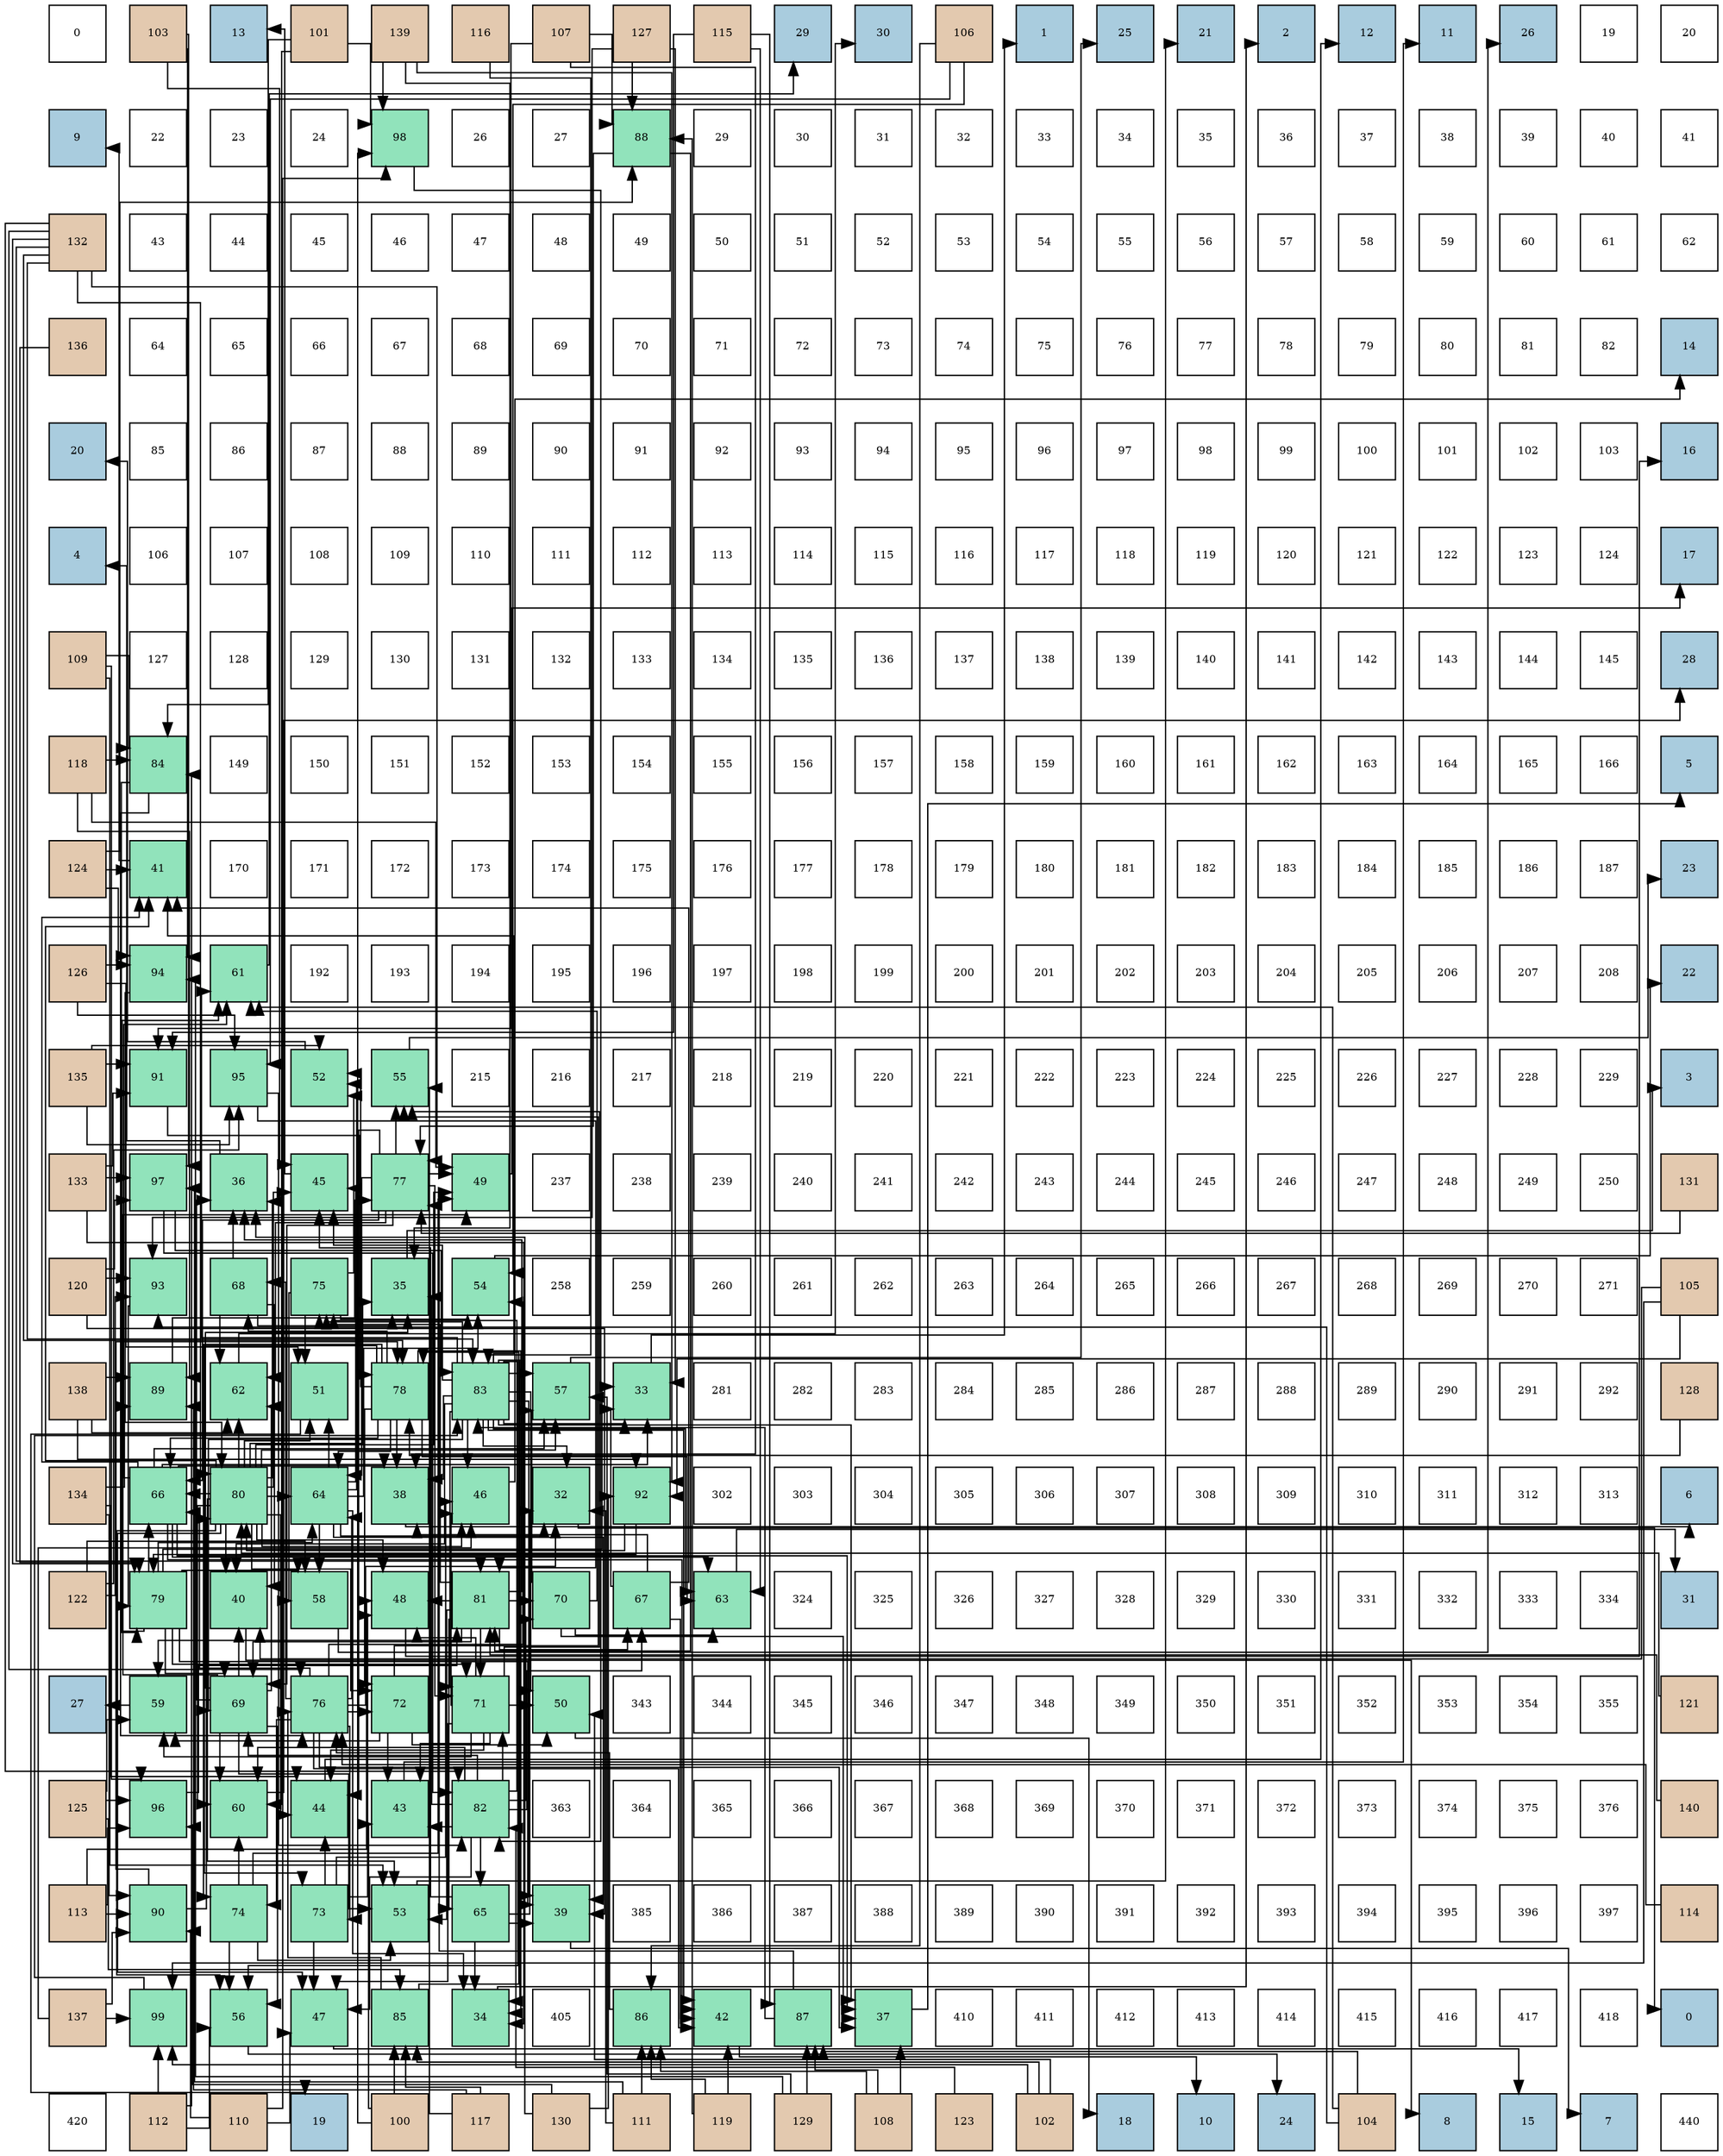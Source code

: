 digraph layout{
 rankdir=TB;
 splines=ortho;
 node [style=filled shape=square fixedsize=true width=0.6];
0[label="0", fontsize=8, fillcolor="#ffffff"];
1[label="103", fontsize=8, fillcolor="#e3c9af"];
2[label="13", fontsize=8, fillcolor="#a9ccde"];
3[label="101", fontsize=8, fillcolor="#e3c9af"];
4[label="139", fontsize=8, fillcolor="#e3c9af"];
5[label="116", fontsize=8, fillcolor="#e3c9af"];
6[label="107", fontsize=8, fillcolor="#e3c9af"];
7[label="127", fontsize=8, fillcolor="#e3c9af"];
8[label="115", fontsize=8, fillcolor="#e3c9af"];
9[label="29", fontsize=8, fillcolor="#a9ccde"];
10[label="30", fontsize=8, fillcolor="#a9ccde"];
11[label="106", fontsize=8, fillcolor="#e3c9af"];
12[label="1", fontsize=8, fillcolor="#a9ccde"];
13[label="25", fontsize=8, fillcolor="#a9ccde"];
14[label="21", fontsize=8, fillcolor="#a9ccde"];
15[label="2", fontsize=8, fillcolor="#a9ccde"];
16[label="12", fontsize=8, fillcolor="#a9ccde"];
17[label="11", fontsize=8, fillcolor="#a9ccde"];
18[label="26", fontsize=8, fillcolor="#a9ccde"];
19[label="19", fontsize=8, fillcolor="#ffffff"];
20[label="20", fontsize=8, fillcolor="#ffffff"];
21[label="9", fontsize=8, fillcolor="#a9ccde"];
22[label="22", fontsize=8, fillcolor="#ffffff"];
23[label="23", fontsize=8, fillcolor="#ffffff"];
24[label="24", fontsize=8, fillcolor="#ffffff"];
25[label="98", fontsize=8, fillcolor="#91e3bb"];
26[label="26", fontsize=8, fillcolor="#ffffff"];
27[label="27", fontsize=8, fillcolor="#ffffff"];
28[label="88", fontsize=8, fillcolor="#91e3bb"];
29[label="29", fontsize=8, fillcolor="#ffffff"];
30[label="30", fontsize=8, fillcolor="#ffffff"];
31[label="31", fontsize=8, fillcolor="#ffffff"];
32[label="32", fontsize=8, fillcolor="#ffffff"];
33[label="33", fontsize=8, fillcolor="#ffffff"];
34[label="34", fontsize=8, fillcolor="#ffffff"];
35[label="35", fontsize=8, fillcolor="#ffffff"];
36[label="36", fontsize=8, fillcolor="#ffffff"];
37[label="37", fontsize=8, fillcolor="#ffffff"];
38[label="38", fontsize=8, fillcolor="#ffffff"];
39[label="39", fontsize=8, fillcolor="#ffffff"];
40[label="40", fontsize=8, fillcolor="#ffffff"];
41[label="41", fontsize=8, fillcolor="#ffffff"];
42[label="132", fontsize=8, fillcolor="#e3c9af"];
43[label="43", fontsize=8, fillcolor="#ffffff"];
44[label="44", fontsize=8, fillcolor="#ffffff"];
45[label="45", fontsize=8, fillcolor="#ffffff"];
46[label="46", fontsize=8, fillcolor="#ffffff"];
47[label="47", fontsize=8, fillcolor="#ffffff"];
48[label="48", fontsize=8, fillcolor="#ffffff"];
49[label="49", fontsize=8, fillcolor="#ffffff"];
50[label="50", fontsize=8, fillcolor="#ffffff"];
51[label="51", fontsize=8, fillcolor="#ffffff"];
52[label="52", fontsize=8, fillcolor="#ffffff"];
53[label="53", fontsize=8, fillcolor="#ffffff"];
54[label="54", fontsize=8, fillcolor="#ffffff"];
55[label="55", fontsize=8, fillcolor="#ffffff"];
56[label="56", fontsize=8, fillcolor="#ffffff"];
57[label="57", fontsize=8, fillcolor="#ffffff"];
58[label="58", fontsize=8, fillcolor="#ffffff"];
59[label="59", fontsize=8, fillcolor="#ffffff"];
60[label="60", fontsize=8, fillcolor="#ffffff"];
61[label="61", fontsize=8, fillcolor="#ffffff"];
62[label="62", fontsize=8, fillcolor="#ffffff"];
63[label="136", fontsize=8, fillcolor="#e3c9af"];
64[label="64", fontsize=8, fillcolor="#ffffff"];
65[label="65", fontsize=8, fillcolor="#ffffff"];
66[label="66", fontsize=8, fillcolor="#ffffff"];
67[label="67", fontsize=8, fillcolor="#ffffff"];
68[label="68", fontsize=8, fillcolor="#ffffff"];
69[label="69", fontsize=8, fillcolor="#ffffff"];
70[label="70", fontsize=8, fillcolor="#ffffff"];
71[label="71", fontsize=8, fillcolor="#ffffff"];
72[label="72", fontsize=8, fillcolor="#ffffff"];
73[label="73", fontsize=8, fillcolor="#ffffff"];
74[label="74", fontsize=8, fillcolor="#ffffff"];
75[label="75", fontsize=8, fillcolor="#ffffff"];
76[label="76", fontsize=8, fillcolor="#ffffff"];
77[label="77", fontsize=8, fillcolor="#ffffff"];
78[label="78", fontsize=8, fillcolor="#ffffff"];
79[label="79", fontsize=8, fillcolor="#ffffff"];
80[label="80", fontsize=8, fillcolor="#ffffff"];
81[label="81", fontsize=8, fillcolor="#ffffff"];
82[label="82", fontsize=8, fillcolor="#ffffff"];
83[label="14", fontsize=8, fillcolor="#a9ccde"];
84[label="20", fontsize=8, fillcolor="#a9ccde"];
85[label="85", fontsize=8, fillcolor="#ffffff"];
86[label="86", fontsize=8, fillcolor="#ffffff"];
87[label="87", fontsize=8, fillcolor="#ffffff"];
88[label="88", fontsize=8, fillcolor="#ffffff"];
89[label="89", fontsize=8, fillcolor="#ffffff"];
90[label="90", fontsize=8, fillcolor="#ffffff"];
91[label="91", fontsize=8, fillcolor="#ffffff"];
92[label="92", fontsize=8, fillcolor="#ffffff"];
93[label="93", fontsize=8, fillcolor="#ffffff"];
94[label="94", fontsize=8, fillcolor="#ffffff"];
95[label="95", fontsize=8, fillcolor="#ffffff"];
96[label="96", fontsize=8, fillcolor="#ffffff"];
97[label="97", fontsize=8, fillcolor="#ffffff"];
98[label="98", fontsize=8, fillcolor="#ffffff"];
99[label="99", fontsize=8, fillcolor="#ffffff"];
100[label="100", fontsize=8, fillcolor="#ffffff"];
101[label="101", fontsize=8, fillcolor="#ffffff"];
102[label="102", fontsize=8, fillcolor="#ffffff"];
103[label="103", fontsize=8, fillcolor="#ffffff"];
104[label="16", fontsize=8, fillcolor="#a9ccde"];
105[label="4", fontsize=8, fillcolor="#a9ccde"];
106[label="106", fontsize=8, fillcolor="#ffffff"];
107[label="107", fontsize=8, fillcolor="#ffffff"];
108[label="108", fontsize=8, fillcolor="#ffffff"];
109[label="109", fontsize=8, fillcolor="#ffffff"];
110[label="110", fontsize=8, fillcolor="#ffffff"];
111[label="111", fontsize=8, fillcolor="#ffffff"];
112[label="112", fontsize=8, fillcolor="#ffffff"];
113[label="113", fontsize=8, fillcolor="#ffffff"];
114[label="114", fontsize=8, fillcolor="#ffffff"];
115[label="115", fontsize=8, fillcolor="#ffffff"];
116[label="116", fontsize=8, fillcolor="#ffffff"];
117[label="117", fontsize=8, fillcolor="#ffffff"];
118[label="118", fontsize=8, fillcolor="#ffffff"];
119[label="119", fontsize=8, fillcolor="#ffffff"];
120[label="120", fontsize=8, fillcolor="#ffffff"];
121[label="121", fontsize=8, fillcolor="#ffffff"];
122[label="122", fontsize=8, fillcolor="#ffffff"];
123[label="123", fontsize=8, fillcolor="#ffffff"];
124[label="124", fontsize=8, fillcolor="#ffffff"];
125[label="17", fontsize=8, fillcolor="#a9ccde"];
126[label="109", fontsize=8, fillcolor="#e3c9af"];
127[label="127", fontsize=8, fillcolor="#ffffff"];
128[label="128", fontsize=8, fillcolor="#ffffff"];
129[label="129", fontsize=8, fillcolor="#ffffff"];
130[label="130", fontsize=8, fillcolor="#ffffff"];
131[label="131", fontsize=8, fillcolor="#ffffff"];
132[label="132", fontsize=8, fillcolor="#ffffff"];
133[label="133", fontsize=8, fillcolor="#ffffff"];
134[label="134", fontsize=8, fillcolor="#ffffff"];
135[label="135", fontsize=8, fillcolor="#ffffff"];
136[label="136", fontsize=8, fillcolor="#ffffff"];
137[label="137", fontsize=8, fillcolor="#ffffff"];
138[label="138", fontsize=8, fillcolor="#ffffff"];
139[label="139", fontsize=8, fillcolor="#ffffff"];
140[label="140", fontsize=8, fillcolor="#ffffff"];
141[label="141", fontsize=8, fillcolor="#ffffff"];
142[label="142", fontsize=8, fillcolor="#ffffff"];
143[label="143", fontsize=8, fillcolor="#ffffff"];
144[label="144", fontsize=8, fillcolor="#ffffff"];
145[label="145", fontsize=8, fillcolor="#ffffff"];
146[label="28", fontsize=8, fillcolor="#a9ccde"];
147[label="118", fontsize=8, fillcolor="#e3c9af"];
148[label="84", fontsize=8, fillcolor="#91e3bb"];
149[label="149", fontsize=8, fillcolor="#ffffff"];
150[label="150", fontsize=8, fillcolor="#ffffff"];
151[label="151", fontsize=8, fillcolor="#ffffff"];
152[label="152", fontsize=8, fillcolor="#ffffff"];
153[label="153", fontsize=8, fillcolor="#ffffff"];
154[label="154", fontsize=8, fillcolor="#ffffff"];
155[label="155", fontsize=8, fillcolor="#ffffff"];
156[label="156", fontsize=8, fillcolor="#ffffff"];
157[label="157", fontsize=8, fillcolor="#ffffff"];
158[label="158", fontsize=8, fillcolor="#ffffff"];
159[label="159", fontsize=8, fillcolor="#ffffff"];
160[label="160", fontsize=8, fillcolor="#ffffff"];
161[label="161", fontsize=8, fillcolor="#ffffff"];
162[label="162", fontsize=8, fillcolor="#ffffff"];
163[label="163", fontsize=8, fillcolor="#ffffff"];
164[label="164", fontsize=8, fillcolor="#ffffff"];
165[label="165", fontsize=8, fillcolor="#ffffff"];
166[label="166", fontsize=8, fillcolor="#ffffff"];
167[label="5", fontsize=8, fillcolor="#a9ccde"];
168[label="124", fontsize=8, fillcolor="#e3c9af"];
169[label="41", fontsize=8, fillcolor="#91e3bb"];
170[label="170", fontsize=8, fillcolor="#ffffff"];
171[label="171", fontsize=8, fillcolor="#ffffff"];
172[label="172", fontsize=8, fillcolor="#ffffff"];
173[label="173", fontsize=8, fillcolor="#ffffff"];
174[label="174", fontsize=8, fillcolor="#ffffff"];
175[label="175", fontsize=8, fillcolor="#ffffff"];
176[label="176", fontsize=8, fillcolor="#ffffff"];
177[label="177", fontsize=8, fillcolor="#ffffff"];
178[label="178", fontsize=8, fillcolor="#ffffff"];
179[label="179", fontsize=8, fillcolor="#ffffff"];
180[label="180", fontsize=8, fillcolor="#ffffff"];
181[label="181", fontsize=8, fillcolor="#ffffff"];
182[label="182", fontsize=8, fillcolor="#ffffff"];
183[label="183", fontsize=8, fillcolor="#ffffff"];
184[label="184", fontsize=8, fillcolor="#ffffff"];
185[label="185", fontsize=8, fillcolor="#ffffff"];
186[label="186", fontsize=8, fillcolor="#ffffff"];
187[label="187", fontsize=8, fillcolor="#ffffff"];
188[label="23", fontsize=8, fillcolor="#a9ccde"];
189[label="126", fontsize=8, fillcolor="#e3c9af"];
190[label="94", fontsize=8, fillcolor="#91e3bb"];
191[label="61", fontsize=8, fillcolor="#91e3bb"];
192[label="192", fontsize=8, fillcolor="#ffffff"];
193[label="193", fontsize=8, fillcolor="#ffffff"];
194[label="194", fontsize=8, fillcolor="#ffffff"];
195[label="195", fontsize=8, fillcolor="#ffffff"];
196[label="196", fontsize=8, fillcolor="#ffffff"];
197[label="197", fontsize=8, fillcolor="#ffffff"];
198[label="198", fontsize=8, fillcolor="#ffffff"];
199[label="199", fontsize=8, fillcolor="#ffffff"];
200[label="200", fontsize=8, fillcolor="#ffffff"];
201[label="201", fontsize=8, fillcolor="#ffffff"];
202[label="202", fontsize=8, fillcolor="#ffffff"];
203[label="203", fontsize=8, fillcolor="#ffffff"];
204[label="204", fontsize=8, fillcolor="#ffffff"];
205[label="205", fontsize=8, fillcolor="#ffffff"];
206[label="206", fontsize=8, fillcolor="#ffffff"];
207[label="207", fontsize=8, fillcolor="#ffffff"];
208[label="208", fontsize=8, fillcolor="#ffffff"];
209[label="22", fontsize=8, fillcolor="#a9ccde"];
210[label="135", fontsize=8, fillcolor="#e3c9af"];
211[label="91", fontsize=8, fillcolor="#91e3bb"];
212[label="95", fontsize=8, fillcolor="#91e3bb"];
213[label="52", fontsize=8, fillcolor="#91e3bb"];
214[label="55", fontsize=8, fillcolor="#91e3bb"];
215[label="215", fontsize=8, fillcolor="#ffffff"];
216[label="216", fontsize=8, fillcolor="#ffffff"];
217[label="217", fontsize=8, fillcolor="#ffffff"];
218[label="218", fontsize=8, fillcolor="#ffffff"];
219[label="219", fontsize=8, fillcolor="#ffffff"];
220[label="220", fontsize=8, fillcolor="#ffffff"];
221[label="221", fontsize=8, fillcolor="#ffffff"];
222[label="222", fontsize=8, fillcolor="#ffffff"];
223[label="223", fontsize=8, fillcolor="#ffffff"];
224[label="224", fontsize=8, fillcolor="#ffffff"];
225[label="225", fontsize=8, fillcolor="#ffffff"];
226[label="226", fontsize=8, fillcolor="#ffffff"];
227[label="227", fontsize=8, fillcolor="#ffffff"];
228[label="228", fontsize=8, fillcolor="#ffffff"];
229[label="229", fontsize=8, fillcolor="#ffffff"];
230[label="3", fontsize=8, fillcolor="#a9ccde"];
231[label="133", fontsize=8, fillcolor="#e3c9af"];
232[label="97", fontsize=8, fillcolor="#91e3bb"];
233[label="36", fontsize=8, fillcolor="#91e3bb"];
234[label="45", fontsize=8, fillcolor="#91e3bb"];
235[label="77", fontsize=8, fillcolor="#91e3bb"];
236[label="49", fontsize=8, fillcolor="#91e3bb"];
237[label="237", fontsize=8, fillcolor="#ffffff"];
238[label="238", fontsize=8, fillcolor="#ffffff"];
239[label="239", fontsize=8, fillcolor="#ffffff"];
240[label="240", fontsize=8, fillcolor="#ffffff"];
241[label="241", fontsize=8, fillcolor="#ffffff"];
242[label="242", fontsize=8, fillcolor="#ffffff"];
243[label="243", fontsize=8, fillcolor="#ffffff"];
244[label="244", fontsize=8, fillcolor="#ffffff"];
245[label="245", fontsize=8, fillcolor="#ffffff"];
246[label="246", fontsize=8, fillcolor="#ffffff"];
247[label="247", fontsize=8, fillcolor="#ffffff"];
248[label="248", fontsize=8, fillcolor="#ffffff"];
249[label="249", fontsize=8, fillcolor="#ffffff"];
250[label="250", fontsize=8, fillcolor="#ffffff"];
251[label="131", fontsize=8, fillcolor="#e3c9af"];
252[label="120", fontsize=8, fillcolor="#e3c9af"];
253[label="93", fontsize=8, fillcolor="#91e3bb"];
254[label="68", fontsize=8, fillcolor="#91e3bb"];
255[label="75", fontsize=8, fillcolor="#91e3bb"];
256[label="35", fontsize=8, fillcolor="#91e3bb"];
257[label="54", fontsize=8, fillcolor="#91e3bb"];
258[label="258", fontsize=8, fillcolor="#ffffff"];
259[label="259", fontsize=8, fillcolor="#ffffff"];
260[label="260", fontsize=8, fillcolor="#ffffff"];
261[label="261", fontsize=8, fillcolor="#ffffff"];
262[label="262", fontsize=8, fillcolor="#ffffff"];
263[label="263", fontsize=8, fillcolor="#ffffff"];
264[label="264", fontsize=8, fillcolor="#ffffff"];
265[label="265", fontsize=8, fillcolor="#ffffff"];
266[label="266", fontsize=8, fillcolor="#ffffff"];
267[label="267", fontsize=8, fillcolor="#ffffff"];
268[label="268", fontsize=8, fillcolor="#ffffff"];
269[label="269", fontsize=8, fillcolor="#ffffff"];
270[label="270", fontsize=8, fillcolor="#ffffff"];
271[label="271", fontsize=8, fillcolor="#ffffff"];
272[label="105", fontsize=8, fillcolor="#e3c9af"];
273[label="138", fontsize=8, fillcolor="#e3c9af"];
274[label="89", fontsize=8, fillcolor="#91e3bb"];
275[label="62", fontsize=8, fillcolor="#91e3bb"];
276[label="51", fontsize=8, fillcolor="#91e3bb"];
277[label="78", fontsize=8, fillcolor="#91e3bb"];
278[label="83", fontsize=8, fillcolor="#91e3bb"];
279[label="57", fontsize=8, fillcolor="#91e3bb"];
280[label="33", fontsize=8, fillcolor="#91e3bb"];
281[label="281", fontsize=8, fillcolor="#ffffff"];
282[label="282", fontsize=8, fillcolor="#ffffff"];
283[label="283", fontsize=8, fillcolor="#ffffff"];
284[label="284", fontsize=8, fillcolor="#ffffff"];
285[label="285", fontsize=8, fillcolor="#ffffff"];
286[label="286", fontsize=8, fillcolor="#ffffff"];
287[label="287", fontsize=8, fillcolor="#ffffff"];
288[label="288", fontsize=8, fillcolor="#ffffff"];
289[label="289", fontsize=8, fillcolor="#ffffff"];
290[label="290", fontsize=8, fillcolor="#ffffff"];
291[label="291", fontsize=8, fillcolor="#ffffff"];
292[label="292", fontsize=8, fillcolor="#ffffff"];
293[label="128", fontsize=8, fillcolor="#e3c9af"];
294[label="134", fontsize=8, fillcolor="#e3c9af"];
295[label="66", fontsize=8, fillcolor="#91e3bb"];
296[label="80", fontsize=8, fillcolor="#91e3bb"];
297[label="64", fontsize=8, fillcolor="#91e3bb"];
298[label="38", fontsize=8, fillcolor="#91e3bb"];
299[label="46", fontsize=8, fillcolor="#91e3bb"];
300[label="32", fontsize=8, fillcolor="#91e3bb"];
301[label="92", fontsize=8, fillcolor="#91e3bb"];
302[label="302", fontsize=8, fillcolor="#ffffff"];
303[label="303", fontsize=8, fillcolor="#ffffff"];
304[label="304", fontsize=8, fillcolor="#ffffff"];
305[label="305", fontsize=8, fillcolor="#ffffff"];
306[label="306", fontsize=8, fillcolor="#ffffff"];
307[label="307", fontsize=8, fillcolor="#ffffff"];
308[label="308", fontsize=8, fillcolor="#ffffff"];
309[label="309", fontsize=8, fillcolor="#ffffff"];
310[label="310", fontsize=8, fillcolor="#ffffff"];
311[label="311", fontsize=8, fillcolor="#ffffff"];
312[label="312", fontsize=8, fillcolor="#ffffff"];
313[label="313", fontsize=8, fillcolor="#ffffff"];
314[label="6", fontsize=8, fillcolor="#a9ccde"];
315[label="122", fontsize=8, fillcolor="#e3c9af"];
316[label="79", fontsize=8, fillcolor="#91e3bb"];
317[label="40", fontsize=8, fillcolor="#91e3bb"];
318[label="58", fontsize=8, fillcolor="#91e3bb"];
319[label="48", fontsize=8, fillcolor="#91e3bb"];
320[label="81", fontsize=8, fillcolor="#91e3bb"];
321[label="70", fontsize=8, fillcolor="#91e3bb"];
322[label="67", fontsize=8, fillcolor="#91e3bb"];
323[label="63", fontsize=8, fillcolor="#91e3bb"];
324[label="324", fontsize=8, fillcolor="#ffffff"];
325[label="325", fontsize=8, fillcolor="#ffffff"];
326[label="326", fontsize=8, fillcolor="#ffffff"];
327[label="327", fontsize=8, fillcolor="#ffffff"];
328[label="328", fontsize=8, fillcolor="#ffffff"];
329[label="329", fontsize=8, fillcolor="#ffffff"];
330[label="330", fontsize=8, fillcolor="#ffffff"];
331[label="331", fontsize=8, fillcolor="#ffffff"];
332[label="332", fontsize=8, fillcolor="#ffffff"];
333[label="333", fontsize=8, fillcolor="#ffffff"];
334[label="334", fontsize=8, fillcolor="#ffffff"];
335[label="31", fontsize=8, fillcolor="#a9ccde"];
336[label="27", fontsize=8, fillcolor="#a9ccde"];
337[label="59", fontsize=8, fillcolor="#91e3bb"];
338[label="69", fontsize=8, fillcolor="#91e3bb"];
339[label="76", fontsize=8, fillcolor="#91e3bb"];
340[label="72", fontsize=8, fillcolor="#91e3bb"];
341[label="71", fontsize=8, fillcolor="#91e3bb"];
342[label="50", fontsize=8, fillcolor="#91e3bb"];
343[label="343", fontsize=8, fillcolor="#ffffff"];
344[label="344", fontsize=8, fillcolor="#ffffff"];
345[label="345", fontsize=8, fillcolor="#ffffff"];
346[label="346", fontsize=8, fillcolor="#ffffff"];
347[label="347", fontsize=8, fillcolor="#ffffff"];
348[label="348", fontsize=8, fillcolor="#ffffff"];
349[label="349", fontsize=8, fillcolor="#ffffff"];
350[label="350", fontsize=8, fillcolor="#ffffff"];
351[label="351", fontsize=8, fillcolor="#ffffff"];
352[label="352", fontsize=8, fillcolor="#ffffff"];
353[label="353", fontsize=8, fillcolor="#ffffff"];
354[label="354", fontsize=8, fillcolor="#ffffff"];
355[label="355", fontsize=8, fillcolor="#ffffff"];
356[label="121", fontsize=8, fillcolor="#e3c9af"];
357[label="125", fontsize=8, fillcolor="#e3c9af"];
358[label="96", fontsize=8, fillcolor="#91e3bb"];
359[label="60", fontsize=8, fillcolor="#91e3bb"];
360[label="44", fontsize=8, fillcolor="#91e3bb"];
361[label="43", fontsize=8, fillcolor="#91e3bb"];
362[label="82", fontsize=8, fillcolor="#91e3bb"];
363[label="363", fontsize=8, fillcolor="#ffffff"];
364[label="364", fontsize=8, fillcolor="#ffffff"];
365[label="365", fontsize=8, fillcolor="#ffffff"];
366[label="366", fontsize=8, fillcolor="#ffffff"];
367[label="367", fontsize=8, fillcolor="#ffffff"];
368[label="368", fontsize=8, fillcolor="#ffffff"];
369[label="369", fontsize=8, fillcolor="#ffffff"];
370[label="370", fontsize=8, fillcolor="#ffffff"];
371[label="371", fontsize=8, fillcolor="#ffffff"];
372[label="372", fontsize=8, fillcolor="#ffffff"];
373[label="373", fontsize=8, fillcolor="#ffffff"];
374[label="374", fontsize=8, fillcolor="#ffffff"];
375[label="375", fontsize=8, fillcolor="#ffffff"];
376[label="376", fontsize=8, fillcolor="#ffffff"];
377[label="140", fontsize=8, fillcolor="#e3c9af"];
378[label="113", fontsize=8, fillcolor="#e3c9af"];
379[label="90", fontsize=8, fillcolor="#91e3bb"];
380[label="74", fontsize=8, fillcolor="#91e3bb"];
381[label="73", fontsize=8, fillcolor="#91e3bb"];
382[label="53", fontsize=8, fillcolor="#91e3bb"];
383[label="65", fontsize=8, fillcolor="#91e3bb"];
384[label="39", fontsize=8, fillcolor="#91e3bb"];
385[label="385", fontsize=8, fillcolor="#ffffff"];
386[label="386", fontsize=8, fillcolor="#ffffff"];
387[label="387", fontsize=8, fillcolor="#ffffff"];
388[label="388", fontsize=8, fillcolor="#ffffff"];
389[label="389", fontsize=8, fillcolor="#ffffff"];
390[label="390", fontsize=8, fillcolor="#ffffff"];
391[label="391", fontsize=8, fillcolor="#ffffff"];
392[label="392", fontsize=8, fillcolor="#ffffff"];
393[label="393", fontsize=8, fillcolor="#ffffff"];
394[label="394", fontsize=8, fillcolor="#ffffff"];
395[label="395", fontsize=8, fillcolor="#ffffff"];
396[label="396", fontsize=8, fillcolor="#ffffff"];
397[label="397", fontsize=8, fillcolor="#ffffff"];
398[label="114", fontsize=8, fillcolor="#e3c9af"];
399[label="137", fontsize=8, fillcolor="#e3c9af"];
400[label="99", fontsize=8, fillcolor="#91e3bb"];
401[label="56", fontsize=8, fillcolor="#91e3bb"];
402[label="47", fontsize=8, fillcolor="#91e3bb"];
403[label="85", fontsize=8, fillcolor="#91e3bb"];
404[label="34", fontsize=8, fillcolor="#91e3bb"];
405[label="405", fontsize=8, fillcolor="#ffffff"];
406[label="86", fontsize=8, fillcolor="#91e3bb"];
407[label="42", fontsize=8, fillcolor="#91e3bb"];
408[label="87", fontsize=8, fillcolor="#91e3bb"];
409[label="37", fontsize=8, fillcolor="#91e3bb"];
410[label="410", fontsize=8, fillcolor="#ffffff"];
411[label="411", fontsize=8, fillcolor="#ffffff"];
412[label="412", fontsize=8, fillcolor="#ffffff"];
413[label="413", fontsize=8, fillcolor="#ffffff"];
414[label="414", fontsize=8, fillcolor="#ffffff"];
415[label="415", fontsize=8, fillcolor="#ffffff"];
416[label="416", fontsize=8, fillcolor="#ffffff"];
417[label="417", fontsize=8, fillcolor="#ffffff"];
418[label="418", fontsize=8, fillcolor="#ffffff"];
419[label="0", fontsize=8, fillcolor="#a9ccde"];
420[label="420", fontsize=8, fillcolor="#ffffff"];
421[label="112", fontsize=8, fillcolor="#e3c9af"];
422[label="110", fontsize=8, fillcolor="#e3c9af"];
423[label="19", fontsize=8, fillcolor="#a9ccde"];
424[label="100", fontsize=8, fillcolor="#e3c9af"];
425[label="117", fontsize=8, fillcolor="#e3c9af"];
426[label="130", fontsize=8, fillcolor="#e3c9af"];
427[label="111", fontsize=8, fillcolor="#e3c9af"];
428[label="119", fontsize=8, fillcolor="#e3c9af"];
429[label="129", fontsize=8, fillcolor="#e3c9af"];
430[label="108", fontsize=8, fillcolor="#e3c9af"];
431[label="123", fontsize=8, fillcolor="#e3c9af"];
432[label="102", fontsize=8, fillcolor="#e3c9af"];
433[label="18", fontsize=8, fillcolor="#a9ccde"];
434[label="10", fontsize=8, fillcolor="#a9ccde"];
435[label="24", fontsize=8, fillcolor="#a9ccde"];
436[label="104", fontsize=8, fillcolor="#e3c9af"];
437[label="8", fontsize=8, fillcolor="#a9ccde"];
438[label="15", fontsize=8, fillcolor="#a9ccde"];
439[label="7", fontsize=8, fillcolor="#a9ccde"];
440[label="440", fontsize=8, fillcolor="#ffffff"];
edge [constraint=false, style=vis];300 -> 419;
280 -> 12;
404 -> 15;
256 -> 230;
233 -> 105;
409 -> 167;
298 -> 314;
384 -> 439;
317 -> 437;
169 -> 21;
407 -> 434;
361 -> 17;
360 -> 16;
234 -> 2;
299 -> 83;
402 -> 438;
319 -> 104;
236 -> 125;
342 -> 433;
276 -> 423;
213 -> 84;
382 -> 14;
257 -> 209;
214 -> 188;
401 -> 435;
279 -> 13;
318 -> 18;
337 -> 336;
359 -> 146;
191 -> 9;
275 -> 10;
323 -> 335;
297 -> 300;
297 -> 404;
297 -> 384;
297 -> 234;
297 -> 276;
297 -> 213;
297 -> 257;
297 -> 318;
383 -> 300;
383 -> 404;
383 -> 384;
383 -> 234;
295 -> 280;
295 -> 409;
295 -> 298;
295 -> 169;
295 -> 407;
295 -> 279;
295 -> 191;
295 -> 323;
322 -> 280;
322 -> 298;
322 -> 169;
322 -> 407;
254 -> 256;
254 -> 233;
254 -> 317;
254 -> 275;
338 -> 256;
338 -> 233;
338 -> 317;
338 -> 236;
338 -> 382;
338 -> 401;
338 -> 359;
338 -> 275;
321 -> 409;
321 -> 279;
321 -> 191;
321 -> 323;
341 -> 361;
341 -> 360;
341 -> 299;
341 -> 402;
341 -> 319;
341 -> 342;
341 -> 214;
341 -> 337;
340 -> 361;
340 -> 342;
340 -> 214;
340 -> 337;
381 -> 360;
381 -> 299;
381 -> 402;
381 -> 319;
380 -> 236;
380 -> 382;
380 -> 401;
380 -> 359;
255 -> 276;
255 -> 213;
255 -> 257;
255 -> 318;
339 -> 300;
339 -> 409;
339 -> 407;
339 -> 257;
339 -> 297;
339 -> 295;
339 -> 254;
339 -> 340;
339 -> 381;
339 -> 380;
235 -> 360;
235 -> 236;
235 -> 214;
235 -> 275;
235 -> 297;
235 -> 295;
235 -> 338;
235 -> 341;
277 -> 404;
277 -> 298;
277 -> 213;
277 -> 323;
277 -> 297;
277 -> 295;
277 -> 254;
277 -> 340;
277 -> 381;
277 -> 380;
316 -> 280;
316 -> 384;
316 -> 318;
316 -> 191;
316 -> 297;
316 -> 295;
316 -> 338;
316 -> 341;
296 -> 256;
296 -> 233;
296 -> 317;
296 -> 169;
296 -> 360;
296 -> 234;
296 -> 299;
296 -> 402;
296 -> 319;
296 -> 236;
296 -> 276;
296 -> 382;
296 -> 401;
296 -> 279;
296 -> 359;
296 -> 275;
296 -> 297;
296 -> 295;
296 -> 340;
320 -> 233;
320 -> 319;
320 -> 382;
320 -> 337;
320 -> 383;
320 -> 322;
320 -> 338;
320 -> 321;
320 -> 341;
320 -> 255;
362 -> 256;
362 -> 361;
362 -> 402;
362 -> 359;
362 -> 383;
362 -> 322;
362 -> 338;
362 -> 321;
362 -> 341;
362 -> 255;
278 -> 300;
278 -> 280;
278 -> 404;
278 -> 409;
278 -> 298;
278 -> 384;
278 -> 317;
278 -> 169;
278 -> 407;
278 -> 234;
278 -> 299;
278 -> 342;
278 -> 401;
278 -> 279;
278 -> 191;
278 -> 323;
278 -> 338;
278 -> 341;
278 -> 255;
148 -> 339;
148 -> 316;
403 -> 339;
403 -> 277;
406 -> 339;
408 -> 235;
408 -> 278;
28 -> 235;
28 -> 320;
274 -> 235;
379 -> 277;
379 -> 296;
211 -> 277;
301 -> 316;
301 -> 296;
253 -> 316;
190 -> 296;
212 -> 320;
212 -> 362;
358 -> 320;
232 -> 362;
232 -> 278;
25 -> 362;
400 -> 278;
424 -> 361;
424 -> 403;
424 -> 25;
3 -> 359;
3 -> 148;
3 -> 25;
432 -> 342;
432 -> 403;
432 -> 400;
1 -> 234;
1 -> 190;
1 -> 232;
436 -> 191;
436 -> 408;
436 -> 253;
272 -> 317;
272 -> 301;
272 -> 400;
11 -> 257;
11 -> 406;
11 -> 212;
6 -> 298;
6 -> 28;
6 -> 211;
430 -> 409;
430 -> 406;
430 -> 408;
126 -> 382;
126 -> 148;
126 -> 358;
422 -> 402;
422 -> 379;
422 -> 25;
427 -> 300;
427 -> 406;
427 -> 232;
421 -> 401;
421 -> 148;
421 -> 400;
378 -> 319;
378 -> 379;
378 -> 358;
398 -> 339;
8 -> 323;
8 -> 408;
8 -> 211;
5 -> 278;
425 -> 214;
425 -> 403;
425 -> 274;
147 -> 236;
147 -> 148;
147 -> 274;
428 -> 407;
428 -> 406;
428 -> 28;
252 -> 384;
252 -> 253;
252 -> 232;
356 -> 296;
315 -> 318;
315 -> 253;
315 -> 212;
431 -> 362;
168 -> 169;
168 -> 28;
168 -> 190;
357 -> 337;
357 -> 403;
357 -> 358;
189 -> 276;
189 -> 190;
189 -> 212;
7 -> 280;
7 -> 28;
7 -> 253;
293 -> 277;
429 -> 279;
429 -> 408;
429 -> 190;
426 -> 233;
426 -> 301;
426 -> 358;
251 -> 235;
42 -> 339;
42 -> 235;
42 -> 277;
42 -> 316;
42 -> 296;
42 -> 320;
42 -> 362;
42 -> 278;
231 -> 404;
231 -> 211;
231 -> 232;
294 -> 360;
294 -> 274;
294 -> 379;
210 -> 213;
210 -> 211;
210 -> 212;
63 -> 316;
399 -> 299;
399 -> 379;
399 -> 400;
273 -> 275;
273 -> 274;
273 -> 301;
4 -> 256;
4 -> 301;
4 -> 25;
377 -> 320;
edge [constraint=true, style=invis];
0 -> 21 -> 42 -> 63 -> 84 -> 105 -> 126 -> 147 -> 168 -> 189 -> 210 -> 231 -> 252 -> 273 -> 294 -> 315 -> 336 -> 357 -> 378 -> 399 -> 420;
1 -> 22 -> 43 -> 64 -> 85 -> 106 -> 127 -> 148 -> 169 -> 190 -> 211 -> 232 -> 253 -> 274 -> 295 -> 316 -> 337 -> 358 -> 379 -> 400 -> 421;
2 -> 23 -> 44 -> 65 -> 86 -> 107 -> 128 -> 149 -> 170 -> 191 -> 212 -> 233 -> 254 -> 275 -> 296 -> 317 -> 338 -> 359 -> 380 -> 401 -> 422;
3 -> 24 -> 45 -> 66 -> 87 -> 108 -> 129 -> 150 -> 171 -> 192 -> 213 -> 234 -> 255 -> 276 -> 297 -> 318 -> 339 -> 360 -> 381 -> 402 -> 423;
4 -> 25 -> 46 -> 67 -> 88 -> 109 -> 130 -> 151 -> 172 -> 193 -> 214 -> 235 -> 256 -> 277 -> 298 -> 319 -> 340 -> 361 -> 382 -> 403 -> 424;
5 -> 26 -> 47 -> 68 -> 89 -> 110 -> 131 -> 152 -> 173 -> 194 -> 215 -> 236 -> 257 -> 278 -> 299 -> 320 -> 341 -> 362 -> 383 -> 404 -> 425;
6 -> 27 -> 48 -> 69 -> 90 -> 111 -> 132 -> 153 -> 174 -> 195 -> 216 -> 237 -> 258 -> 279 -> 300 -> 321 -> 342 -> 363 -> 384 -> 405 -> 426;
7 -> 28 -> 49 -> 70 -> 91 -> 112 -> 133 -> 154 -> 175 -> 196 -> 217 -> 238 -> 259 -> 280 -> 301 -> 322 -> 343 -> 364 -> 385 -> 406 -> 427;
8 -> 29 -> 50 -> 71 -> 92 -> 113 -> 134 -> 155 -> 176 -> 197 -> 218 -> 239 -> 260 -> 281 -> 302 -> 323 -> 344 -> 365 -> 386 -> 407 -> 428;
9 -> 30 -> 51 -> 72 -> 93 -> 114 -> 135 -> 156 -> 177 -> 198 -> 219 -> 240 -> 261 -> 282 -> 303 -> 324 -> 345 -> 366 -> 387 -> 408 -> 429;
10 -> 31 -> 52 -> 73 -> 94 -> 115 -> 136 -> 157 -> 178 -> 199 -> 220 -> 241 -> 262 -> 283 -> 304 -> 325 -> 346 -> 367 -> 388 -> 409 -> 430;
11 -> 32 -> 53 -> 74 -> 95 -> 116 -> 137 -> 158 -> 179 -> 200 -> 221 -> 242 -> 263 -> 284 -> 305 -> 326 -> 347 -> 368 -> 389 -> 410 -> 431;
12 -> 33 -> 54 -> 75 -> 96 -> 117 -> 138 -> 159 -> 180 -> 201 -> 222 -> 243 -> 264 -> 285 -> 306 -> 327 -> 348 -> 369 -> 390 -> 411 -> 432;
13 -> 34 -> 55 -> 76 -> 97 -> 118 -> 139 -> 160 -> 181 -> 202 -> 223 -> 244 -> 265 -> 286 -> 307 -> 328 -> 349 -> 370 -> 391 -> 412 -> 433;
14 -> 35 -> 56 -> 77 -> 98 -> 119 -> 140 -> 161 -> 182 -> 203 -> 224 -> 245 -> 266 -> 287 -> 308 -> 329 -> 350 -> 371 -> 392 -> 413 -> 434;
15 -> 36 -> 57 -> 78 -> 99 -> 120 -> 141 -> 162 -> 183 -> 204 -> 225 -> 246 -> 267 -> 288 -> 309 -> 330 -> 351 -> 372 -> 393 -> 414 -> 435;
16 -> 37 -> 58 -> 79 -> 100 -> 121 -> 142 -> 163 -> 184 -> 205 -> 226 -> 247 -> 268 -> 289 -> 310 -> 331 -> 352 -> 373 -> 394 -> 415 -> 436;
17 -> 38 -> 59 -> 80 -> 101 -> 122 -> 143 -> 164 -> 185 -> 206 -> 227 -> 248 -> 269 -> 290 -> 311 -> 332 -> 353 -> 374 -> 395 -> 416 -> 437;
18 -> 39 -> 60 -> 81 -> 102 -> 123 -> 144 -> 165 -> 186 -> 207 -> 228 -> 249 -> 270 -> 291 -> 312 -> 333 -> 354 -> 375 -> 396 -> 417 -> 438;
19 -> 40 -> 61 -> 82 -> 103 -> 124 -> 145 -> 166 -> 187 -> 208 -> 229 -> 250 -> 271 -> 292 -> 313 -> 334 -> 355 -> 376 -> 397 -> 418 -> 439;
20 -> 41 -> 62 -> 83 -> 104 -> 125 -> 146 -> 167 -> 188 -> 209 -> 230 -> 251 -> 272 -> 293 -> 314 -> 335 -> 356 -> 377 -> 398 -> 419 -> 440;
rank = same {0 -> 1 -> 2 -> 3 -> 4 -> 5 -> 6 -> 7 -> 8 -> 9 -> 10 -> 11 -> 12 -> 13 -> 14 -> 15 -> 16 -> 17 -> 18 -> 19 -> 20};
rank = same {21 -> 22 -> 23 -> 24 -> 25 -> 26 -> 27 -> 28 -> 29 -> 30 -> 31 -> 32 -> 33 -> 34 -> 35 -> 36 -> 37 -> 38 -> 39 -> 40 -> 41};
rank = same {42 -> 43 -> 44 -> 45 -> 46 -> 47 -> 48 -> 49 -> 50 -> 51 -> 52 -> 53 -> 54 -> 55 -> 56 -> 57 -> 58 -> 59 -> 60 -> 61 -> 62};
rank = same {63 -> 64 -> 65 -> 66 -> 67 -> 68 -> 69 -> 70 -> 71 -> 72 -> 73 -> 74 -> 75 -> 76 -> 77 -> 78 -> 79 -> 80 -> 81 -> 82 -> 83};
rank = same {84 -> 85 -> 86 -> 87 -> 88 -> 89 -> 90 -> 91 -> 92 -> 93 -> 94 -> 95 -> 96 -> 97 -> 98 -> 99 -> 100 -> 101 -> 102 -> 103 -> 104};
rank = same {105 -> 106 -> 107 -> 108 -> 109 -> 110 -> 111 -> 112 -> 113 -> 114 -> 115 -> 116 -> 117 -> 118 -> 119 -> 120 -> 121 -> 122 -> 123 -> 124 -> 125};
rank = same {126 -> 127 -> 128 -> 129 -> 130 -> 131 -> 132 -> 133 -> 134 -> 135 -> 136 -> 137 -> 138 -> 139 -> 140 -> 141 -> 142 -> 143 -> 144 -> 145 -> 146};
rank = same {147 -> 148 -> 149 -> 150 -> 151 -> 152 -> 153 -> 154 -> 155 -> 156 -> 157 -> 158 -> 159 -> 160 -> 161 -> 162 -> 163 -> 164 -> 165 -> 166 -> 167};
rank = same {168 -> 169 -> 170 -> 171 -> 172 -> 173 -> 174 -> 175 -> 176 -> 177 -> 178 -> 179 -> 180 -> 181 -> 182 -> 183 -> 184 -> 185 -> 186 -> 187 -> 188};
rank = same {189 -> 190 -> 191 -> 192 -> 193 -> 194 -> 195 -> 196 -> 197 -> 198 -> 199 -> 200 -> 201 -> 202 -> 203 -> 204 -> 205 -> 206 -> 207 -> 208 -> 209};
rank = same {210 -> 211 -> 212 -> 213 -> 214 -> 215 -> 216 -> 217 -> 218 -> 219 -> 220 -> 221 -> 222 -> 223 -> 224 -> 225 -> 226 -> 227 -> 228 -> 229 -> 230};
rank = same {231 -> 232 -> 233 -> 234 -> 235 -> 236 -> 237 -> 238 -> 239 -> 240 -> 241 -> 242 -> 243 -> 244 -> 245 -> 246 -> 247 -> 248 -> 249 -> 250 -> 251};
rank = same {252 -> 253 -> 254 -> 255 -> 256 -> 257 -> 258 -> 259 -> 260 -> 261 -> 262 -> 263 -> 264 -> 265 -> 266 -> 267 -> 268 -> 269 -> 270 -> 271 -> 272};
rank = same {273 -> 274 -> 275 -> 276 -> 277 -> 278 -> 279 -> 280 -> 281 -> 282 -> 283 -> 284 -> 285 -> 286 -> 287 -> 288 -> 289 -> 290 -> 291 -> 292 -> 293};
rank = same {294 -> 295 -> 296 -> 297 -> 298 -> 299 -> 300 -> 301 -> 302 -> 303 -> 304 -> 305 -> 306 -> 307 -> 308 -> 309 -> 310 -> 311 -> 312 -> 313 -> 314};
rank = same {315 -> 316 -> 317 -> 318 -> 319 -> 320 -> 321 -> 322 -> 323 -> 324 -> 325 -> 326 -> 327 -> 328 -> 329 -> 330 -> 331 -> 332 -> 333 -> 334 -> 335};
rank = same {336 -> 337 -> 338 -> 339 -> 340 -> 341 -> 342 -> 343 -> 344 -> 345 -> 346 -> 347 -> 348 -> 349 -> 350 -> 351 -> 352 -> 353 -> 354 -> 355 -> 356};
rank = same {357 -> 358 -> 359 -> 360 -> 361 -> 362 -> 363 -> 364 -> 365 -> 366 -> 367 -> 368 -> 369 -> 370 -> 371 -> 372 -> 373 -> 374 -> 375 -> 376 -> 377};
rank = same {378 -> 379 -> 380 -> 381 -> 382 -> 383 -> 384 -> 385 -> 386 -> 387 -> 388 -> 389 -> 390 -> 391 -> 392 -> 393 -> 394 -> 395 -> 396 -> 397 -> 398};
rank = same {399 -> 400 -> 401 -> 402 -> 403 -> 404 -> 405 -> 406 -> 407 -> 408 -> 409 -> 410 -> 411 -> 412 -> 413 -> 414 -> 415 -> 416 -> 417 -> 418 -> 419};
rank = same {420 -> 421 -> 422 -> 423 -> 424 -> 425 -> 426 -> 427 -> 428 -> 429 -> 430 -> 431 -> 432 -> 433 -> 434 -> 435 -> 436 -> 437 -> 438 -> 439 -> 440};
}